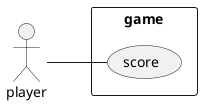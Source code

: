 @startuml
left to right direction
skinparam packageStyle rectangle
actor player
rectangle game {
  player -- (score)
}
@enduml